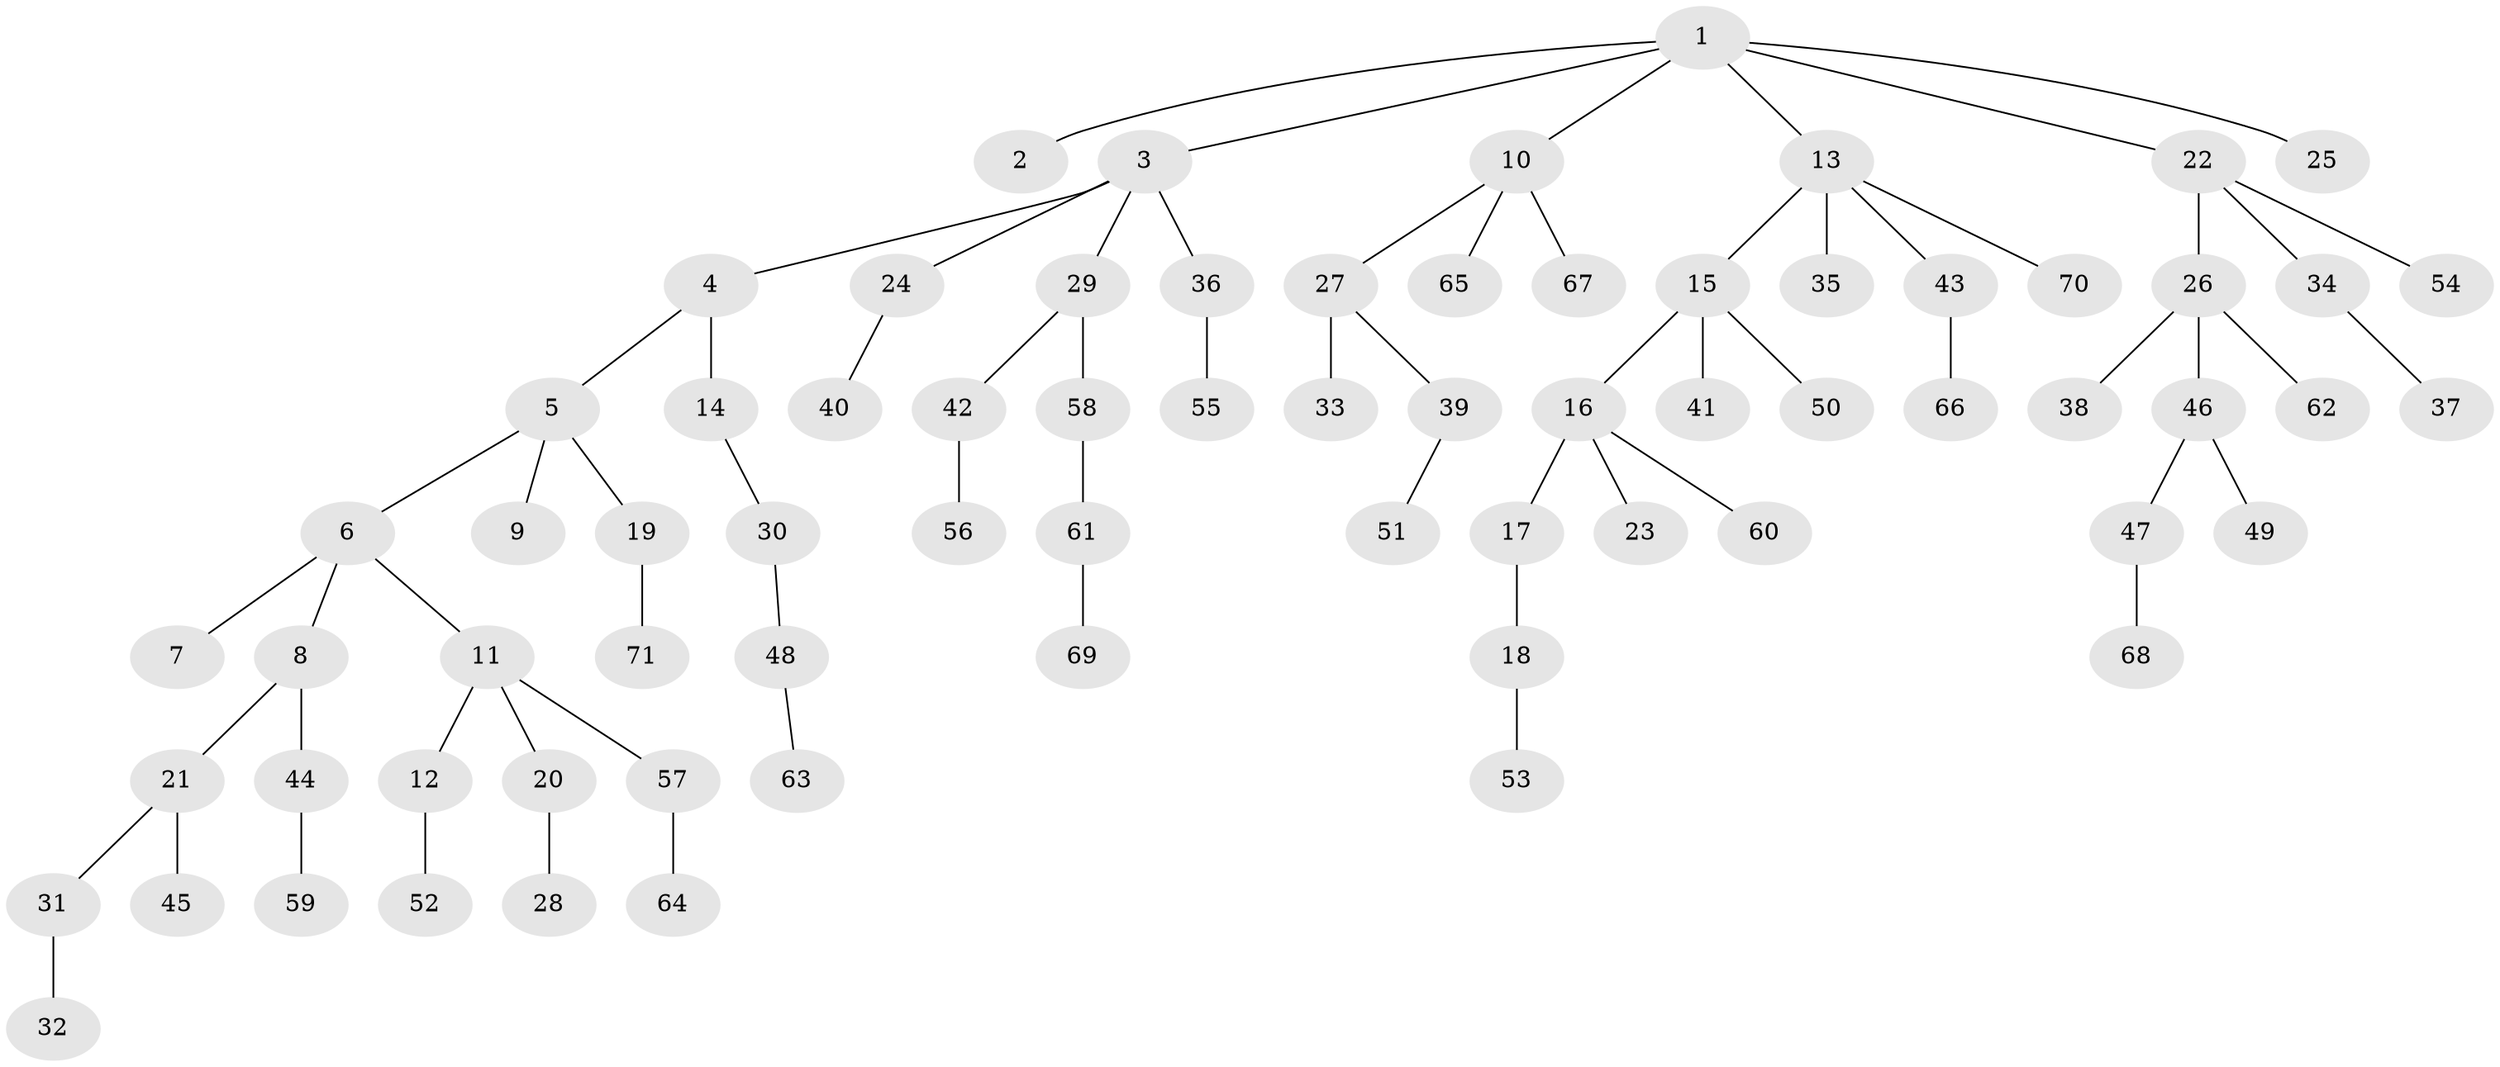 // coarse degree distribution, {5: 0.07142857142857142, 6: 0.07142857142857142, 4: 0.03571428571428571, 1: 0.6785714285714286, 2: 0.10714285714285714, 3: 0.03571428571428571}
// Generated by graph-tools (version 1.1) at 2025/19/03/04/25 18:19:23]
// undirected, 71 vertices, 70 edges
graph export_dot {
graph [start="1"]
  node [color=gray90,style=filled];
  1;
  2;
  3;
  4;
  5;
  6;
  7;
  8;
  9;
  10;
  11;
  12;
  13;
  14;
  15;
  16;
  17;
  18;
  19;
  20;
  21;
  22;
  23;
  24;
  25;
  26;
  27;
  28;
  29;
  30;
  31;
  32;
  33;
  34;
  35;
  36;
  37;
  38;
  39;
  40;
  41;
  42;
  43;
  44;
  45;
  46;
  47;
  48;
  49;
  50;
  51;
  52;
  53;
  54;
  55;
  56;
  57;
  58;
  59;
  60;
  61;
  62;
  63;
  64;
  65;
  66;
  67;
  68;
  69;
  70;
  71;
  1 -- 2;
  1 -- 3;
  1 -- 10;
  1 -- 13;
  1 -- 22;
  1 -- 25;
  3 -- 4;
  3 -- 24;
  3 -- 29;
  3 -- 36;
  4 -- 5;
  4 -- 14;
  5 -- 6;
  5 -- 9;
  5 -- 19;
  6 -- 7;
  6 -- 8;
  6 -- 11;
  8 -- 21;
  8 -- 44;
  10 -- 27;
  10 -- 65;
  10 -- 67;
  11 -- 12;
  11 -- 20;
  11 -- 57;
  12 -- 52;
  13 -- 15;
  13 -- 35;
  13 -- 43;
  13 -- 70;
  14 -- 30;
  15 -- 16;
  15 -- 41;
  15 -- 50;
  16 -- 17;
  16 -- 23;
  16 -- 60;
  17 -- 18;
  18 -- 53;
  19 -- 71;
  20 -- 28;
  21 -- 31;
  21 -- 45;
  22 -- 26;
  22 -- 34;
  22 -- 54;
  24 -- 40;
  26 -- 38;
  26 -- 46;
  26 -- 62;
  27 -- 33;
  27 -- 39;
  29 -- 42;
  29 -- 58;
  30 -- 48;
  31 -- 32;
  34 -- 37;
  36 -- 55;
  39 -- 51;
  42 -- 56;
  43 -- 66;
  44 -- 59;
  46 -- 47;
  46 -- 49;
  47 -- 68;
  48 -- 63;
  57 -- 64;
  58 -- 61;
  61 -- 69;
}
